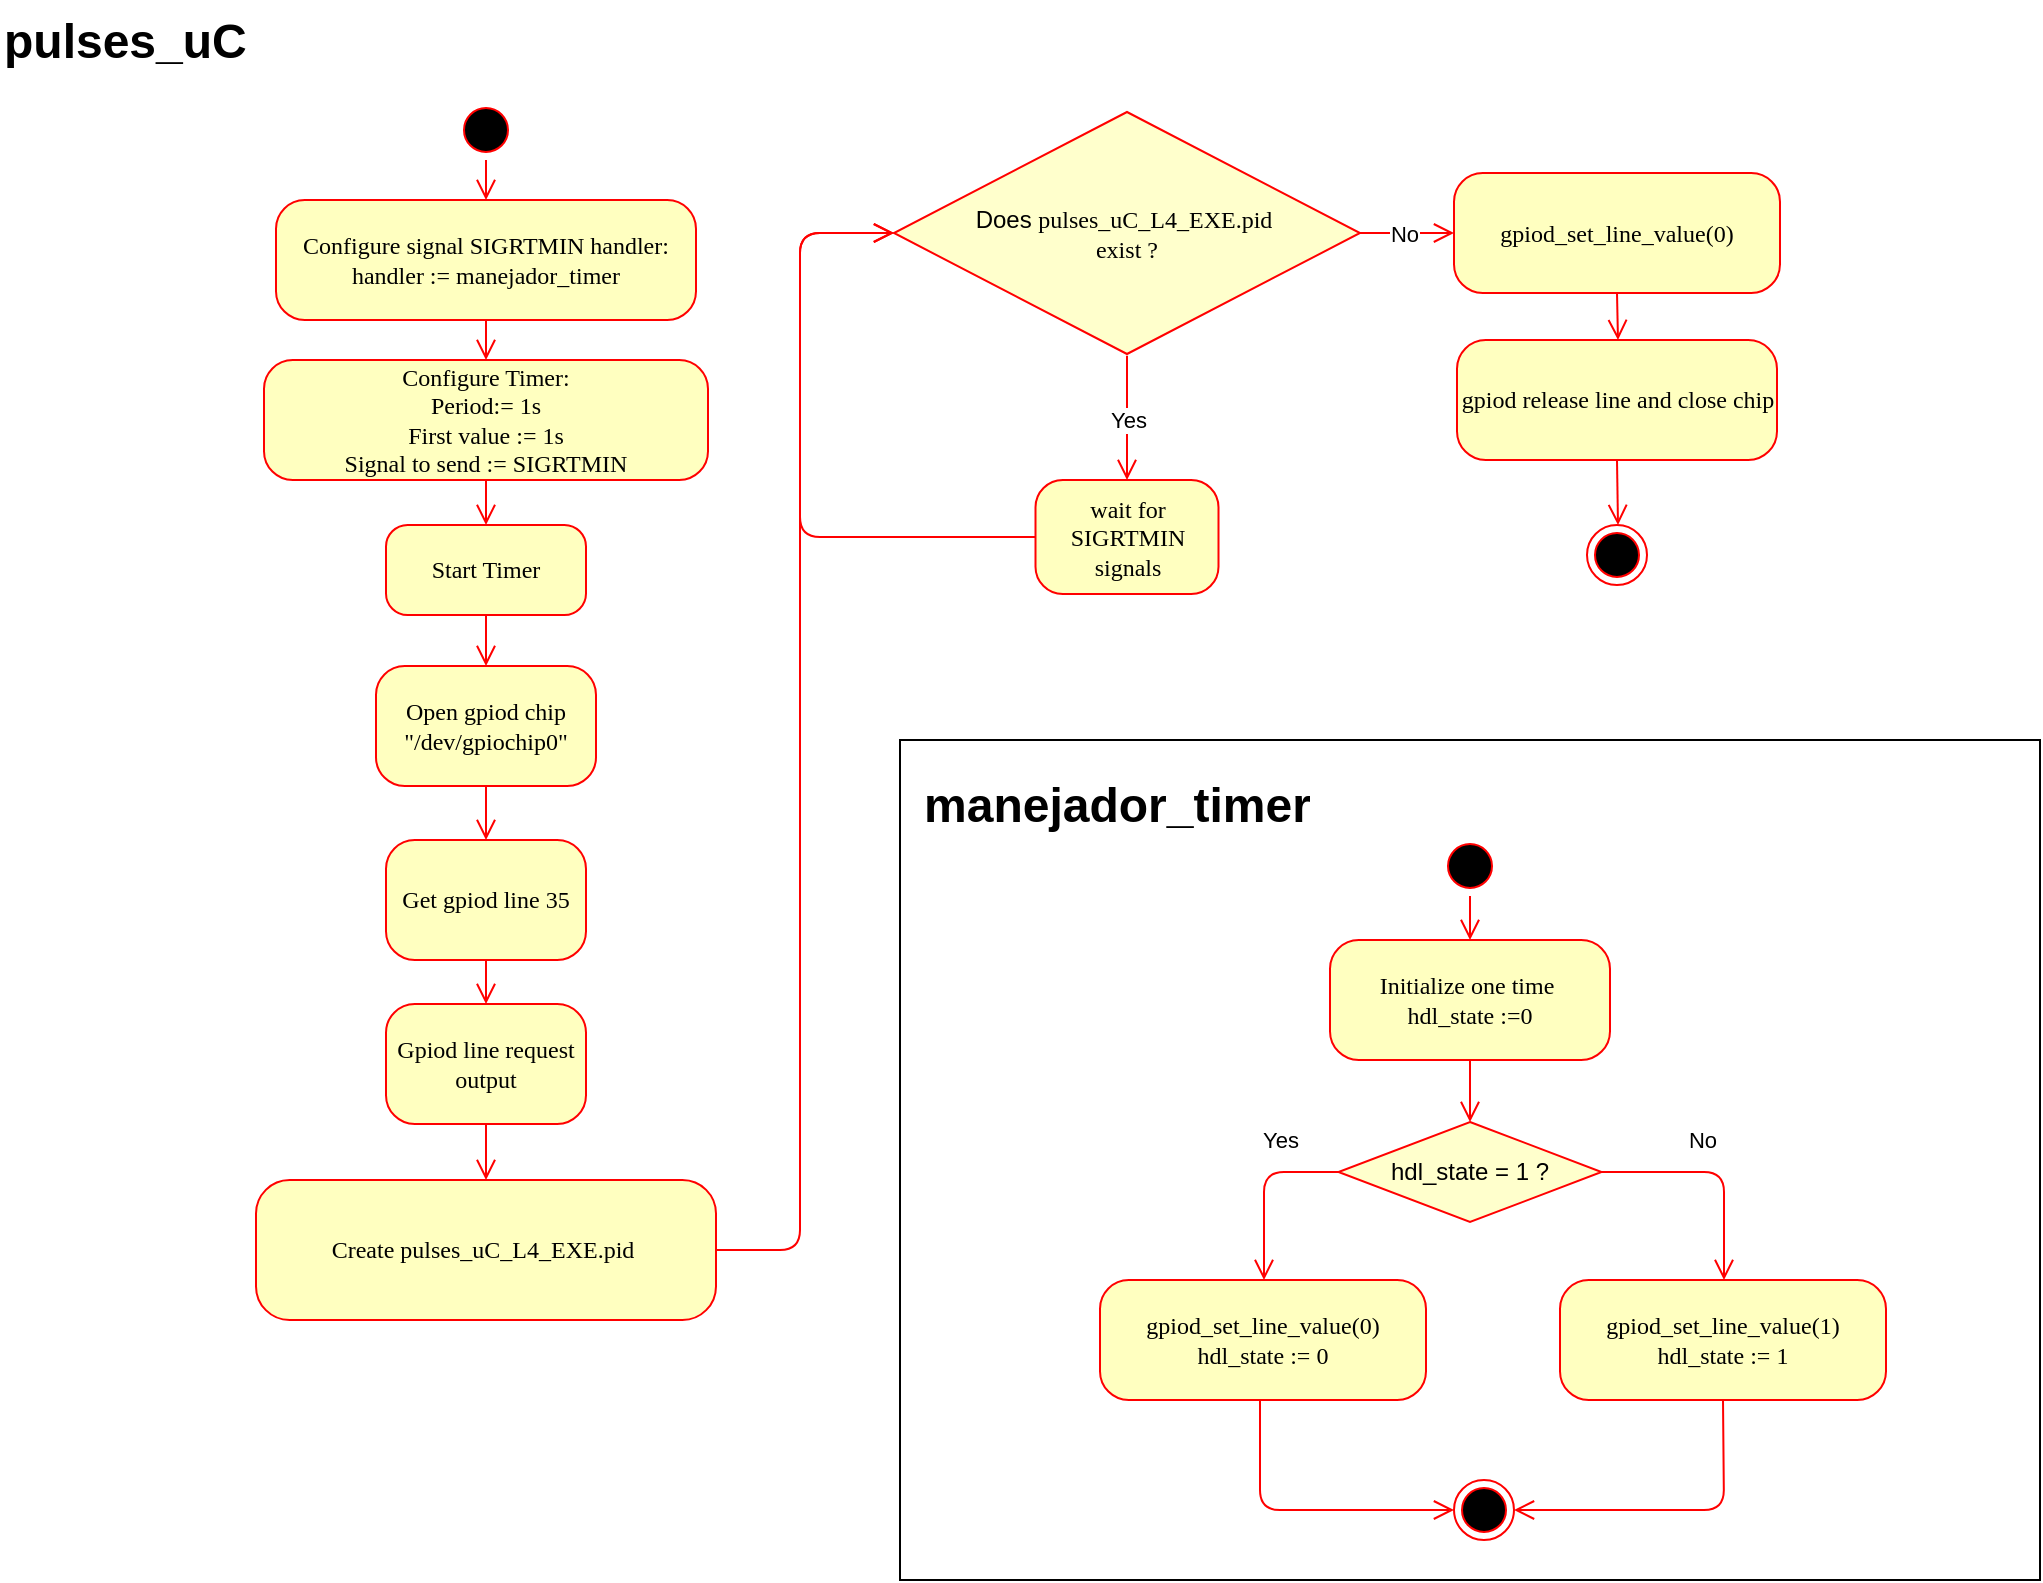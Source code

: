 <mxfile version="28.1.0">
  <diagram name="Page-1" id="58cdce13-f638-feb5-8d6f-7d28b1aa9fa0">
    <mxGraphModel dx="1620" dy="767" grid="1" gridSize="10" guides="1" tooltips="1" connect="1" arrows="1" fold="1" page="1" pageScale="1" pageWidth="1100" pageHeight="850" background="none" math="0" shadow="0">
      <root>
        <mxCell id="0" />
        <mxCell id="1" parent="0" />
        <mxCell id="7-AAWcbsmadOOj0Ici0_-35" value="" style="rounded=0;whiteSpace=wrap;html=1;" vertex="1" parent="1">
          <mxGeometry x="450" y="370" width="570" height="420" as="geometry" />
        </mxCell>
        <mxCell id="382b91b5511bd0f7-1" value="" style="ellipse;html=1;shape=startState;fillColor=#000000;strokeColor=#ff0000;rounded=1;shadow=0;comic=0;labelBackgroundColor=none;fontFamily=Verdana;fontSize=12;fontColor=#000000;align=center;direction=south;" parent="1" vertex="1">
          <mxGeometry x="228" y="50" width="30" height="30" as="geometry" />
        </mxCell>
        <mxCell id="382b91b5511bd0f7-6" value="Configure signal SIGRTMIN handler:&lt;div&gt;handler := manejador_timer&lt;/div&gt;" style="rounded=1;whiteSpace=wrap;html=1;arcSize=24;fillColor=#ffffc0;strokeColor=#FF0000;shadow=0;comic=0;labelBackgroundColor=none;fontFamily=Verdana;fontSize=12;fontColor=#000000;align=center;" parent="1" vertex="1">
          <mxGeometry x="138" y="100" width="210" height="60" as="geometry" />
        </mxCell>
        <mxCell id="2a3bc250acf0617d-9" style="edgeStyle=orthogonalEdgeStyle;html=1;labelBackgroundColor=none;endArrow=open;endSize=8;strokeColor=#ff0000;fontFamily=Verdana;fontSize=12;align=left;" parent="1" source="382b91b5511bd0f7-1" target="382b91b5511bd0f7-6" edge="1">
          <mxGeometry relative="1" as="geometry" />
        </mxCell>
        <mxCell id="3cde6dad864a17aa-7" style="edgeStyle=elbowEdgeStyle;html=1;labelBackgroundColor=none;endArrow=open;endSize=8;strokeColor=#ff0000;fontFamily=Verdana;fontSize=12;align=left;entryX=0;entryY=0.5;exitX=1;exitY=0.5;exitDx=0;exitDy=0;entryDx=0;entryDy=0;" parent="1" source="7-AAWcbsmadOOj0Ici0_-5" target="-b5_aeEiTCpsvocbng9k-6" edge="1">
          <mxGeometry relative="1" as="geometry">
            <mxPoint x="800.944" y="-169" as="sourcePoint" />
            <mxPoint x="800.5" y="-294" as="targetPoint" />
            <Array as="points">
              <mxPoint x="400" y="110" />
            </Array>
          </mxGeometry>
        </mxCell>
        <mxCell id="24f968d109e7d6b4-3" value="" style="ellipse;html=1;shape=endState;fillColor=#000000;strokeColor=#ff0000;rounded=1;shadow=0;comic=0;labelBackgroundColor=none;fontFamily=Verdana;fontSize=12;fontColor=#000000;align=center;" parent="1" vertex="1">
          <mxGeometry x="793.5" y="262.5" width="30" height="30" as="geometry" />
        </mxCell>
        <mxCell id="-b5_aeEiTCpsvocbng9k-2" value="Configure Timer:&lt;div&gt;Period:= 1s&lt;/div&gt;&lt;div&gt;First value := 1s&lt;/div&gt;&lt;div&gt;Signal to send := SIGRTMIN&lt;/div&gt;" style="rounded=1;whiteSpace=wrap;html=1;arcSize=24;fillColor=#ffffc0;strokeColor=#ff0000;shadow=0;comic=0;labelBackgroundColor=none;fontFamily=Verdana;fontSize=12;fontColor=#000000;align=center;" parent="1" vertex="1">
          <mxGeometry x="132" y="180" width="222" height="60" as="geometry" />
        </mxCell>
        <mxCell id="-b5_aeEiTCpsvocbng9k-3" style="edgeStyle=orthogonalEdgeStyle;html=1;labelBackgroundColor=none;endArrow=open;endSize=8;strokeColor=#ff0000;fontFamily=Verdana;fontSize=12;align=left;entryX=0.5;entryY=0;entryDx=0;entryDy=0;exitX=0.5;exitY=1;exitDx=0;exitDy=0;" parent="1" target="-b5_aeEiTCpsvocbng9k-2" edge="1" source="382b91b5511bd0f7-6">
          <mxGeometry relative="1" as="geometry">
            <mxPoint x="242.7" y="181" as="sourcePoint" />
            <mxPoint x="242.7" y="231" as="targetPoint" />
          </mxGeometry>
        </mxCell>
        <mxCell id="-b5_aeEiTCpsvocbng9k-6" value="Does&amp;nbsp;&lt;span style=&quot;font-family: Verdana;&quot;&gt;pulses_uC_L4_EXE.pid&lt;/span&gt;&lt;span style=&quot;font-family: Verdana;&quot;&gt;&amp;nbsp;&lt;/span&gt;&lt;div&gt;&lt;span style=&quot;font-family: Verdana;&quot;&gt;exist ?&lt;/span&gt;&lt;/div&gt;" style="rhombus;whiteSpace=wrap;html=1;fillColor=#FFFFCC;strokeColor=#FF0000;" parent="1" vertex="1">
          <mxGeometry x="447" y="56" width="233" height="121" as="geometry" />
        </mxCell>
        <mxCell id="-b5_aeEiTCpsvocbng9k-17" style="edgeStyle=elbowEdgeStyle;html=1;labelBackgroundColor=none;endArrow=open;endSize=8;strokeColor=#ff0000;fontFamily=Verdana;fontSize=12;align=left;entryX=0.5;entryY=0;entryDx=0;entryDy=0;exitX=0.5;exitY=1.007;exitDx=0;exitDy=0;exitPerimeter=0;elbow=horizontal;" parent="1" source="-b5_aeEiTCpsvocbng9k-6" target="HqLHzUmemBixosrZDxwC-1" edge="1">
          <mxGeometry relative="1" as="geometry">
            <mxPoint x="613.5" y="173" as="sourcePoint" />
            <mxPoint x="611.5" y="181" as="targetPoint" />
            <Array as="points" />
          </mxGeometry>
        </mxCell>
        <mxCell id="7-AAWcbsmadOOj0Ici0_-13" value="Yes" style="edgeLabel;html=1;align=center;verticalAlign=middle;resizable=0;points=[];" vertex="1" connectable="0" parent="-b5_aeEiTCpsvocbng9k-17">
          <mxGeometry x="0.191" y="-1" relative="1" as="geometry">
            <mxPoint x="1" y="-5" as="offset" />
          </mxGeometry>
        </mxCell>
        <mxCell id="-b5_aeEiTCpsvocbng9k-18" value="gpiod_set_line_value(0)" style="rounded=1;whiteSpace=wrap;html=1;arcSize=24;fillColor=#ffffc0;strokeColor=#ff0000;shadow=0;comic=0;labelBackgroundColor=none;fontFamily=Verdana;fontSize=12;fontColor=#000000;align=center;" parent="1" vertex="1">
          <mxGeometry x="727" y="86.5" width="163" height="60" as="geometry" />
        </mxCell>
        <mxCell id="-b5_aeEiTCpsvocbng9k-21" style="edgeStyle=elbowEdgeStyle;html=1;labelBackgroundColor=none;endArrow=open;endSize=8;strokeColor=#ff0000;fontFamily=Verdana;fontSize=12;align=left;entryX=0;entryY=0.5;entryDx=0;entryDy=0;exitX=1;exitY=0.5;exitDx=0;exitDy=0;elbow=vertical;" parent="1" source="-b5_aeEiTCpsvocbng9k-6" target="-b5_aeEiTCpsvocbng9k-18" edge="1">
          <mxGeometry relative="1" as="geometry">
            <mxPoint x="590" y="363" as="sourcePoint" />
            <mxPoint x="471" y="446.5" as="targetPoint" />
            <Array as="points" />
          </mxGeometry>
        </mxCell>
        <mxCell id="-b5_aeEiTCpsvocbng9k-23" value="No" style="edgeLabel;html=1;align=center;verticalAlign=middle;resizable=0;points=[];" parent="-b5_aeEiTCpsvocbng9k-21" vertex="1" connectable="0">
          <mxGeometry x="0.173" relative="1" as="geometry">
            <mxPoint x="-6" as="offset" />
          </mxGeometry>
        </mxCell>
        <mxCell id="-b5_aeEiTCpsvocbng9k-25" value="&lt;h1 style=&quot;margin-top: 0px;&quot;&gt;pulses_uC&lt;/h1&gt;" style="text;html=1;whiteSpace=wrap;overflow=hidden;rounded=0;" parent="1" vertex="1">
          <mxGeometry width="130" height="50" as="geometry" />
        </mxCell>
        <mxCell id="HqLHzUmemBixosrZDxwC-1" value="wait for SIGRTMIN signals" style="rounded=1;whiteSpace=wrap;html=1;arcSize=24;fillColor=#ffffc0;strokeColor=#ff0000;shadow=0;comic=0;labelBackgroundColor=none;fontFamily=Verdana;fontSize=12;fontColor=#000000;align=center;" parent="1" vertex="1">
          <mxGeometry x="517.75" y="240" width="91.5" height="57" as="geometry" />
        </mxCell>
        <mxCell id="HqLHzUmemBixosrZDxwC-2" style="edgeStyle=elbowEdgeStyle;html=1;labelBackgroundColor=none;endArrow=open;endSize=8;strokeColor=#ff0000;fontFamily=Verdana;fontSize=12;align=left;exitX=0;exitY=0.5;exitDx=0;exitDy=0;entryX=0;entryY=0.5;entryDx=0;entryDy=0;" parent="1" source="HqLHzUmemBixosrZDxwC-1" target="-b5_aeEiTCpsvocbng9k-6" edge="1">
          <mxGeometry relative="1" as="geometry">
            <mxPoint x="506.5" y="330.5" as="sourcePoint" />
            <mxPoint x="390" y="150" as="targetPoint" />
            <Array as="points">
              <mxPoint x="400" y="200" />
            </Array>
          </mxGeometry>
        </mxCell>
        <mxCell id="7-AAWcbsmadOOj0Ici0_-1" value="Start Timer" style="rounded=1;whiteSpace=wrap;html=1;arcSize=24;fillColor=#ffffc0;strokeColor=#ff0000;shadow=0;comic=0;labelBackgroundColor=none;fontFamily=Verdana;fontSize=12;fontColor=#000000;align=center;" vertex="1" parent="1">
          <mxGeometry x="193" y="262.5" width="100" height="45" as="geometry" />
        </mxCell>
        <mxCell id="7-AAWcbsmadOOj0Ici0_-2" value="Open gpiod chip &quot;/dev/gpiochip0&quot;" style="rounded=1;whiteSpace=wrap;html=1;arcSize=24;fillColor=#ffffc0;strokeColor=#ff0000;shadow=0;comic=0;labelBackgroundColor=none;fontFamily=Verdana;fontSize=12;fontColor=#000000;align=center;" vertex="1" parent="1">
          <mxGeometry x="188" y="333" width="110" height="60" as="geometry" />
        </mxCell>
        <mxCell id="7-AAWcbsmadOOj0Ici0_-3" value="Get gpiod line 35" style="rounded=1;whiteSpace=wrap;html=1;arcSize=24;fillColor=#ffffc0;strokeColor=#ff0000;shadow=0;comic=0;labelBackgroundColor=none;fontFamily=Verdana;fontSize=12;fontColor=#000000;align=center;" vertex="1" parent="1">
          <mxGeometry x="193" y="420" width="100" height="60" as="geometry" />
        </mxCell>
        <mxCell id="7-AAWcbsmadOOj0Ici0_-4" value="Gpiod line request output" style="rounded=1;whiteSpace=wrap;html=1;arcSize=24;fillColor=#ffffc0;strokeColor=#ff0000;shadow=0;comic=0;labelBackgroundColor=none;fontFamily=Verdana;fontSize=12;fontColor=#000000;align=center;" vertex="1" parent="1">
          <mxGeometry x="193" y="502" width="100" height="60" as="geometry" />
        </mxCell>
        <mxCell id="7-AAWcbsmadOOj0Ici0_-5" value="Create pulses_uC_L4_EXE.pid&amp;nbsp;" style="rounded=1;whiteSpace=wrap;html=1;arcSize=24;fillColor=#ffffc0;strokeColor=#ff0000;shadow=0;comic=0;labelBackgroundColor=none;fontFamily=Verdana;fontSize=12;fontColor=#000000;align=center;" vertex="1" parent="1">
          <mxGeometry x="128" y="590" width="230" height="70" as="geometry" />
        </mxCell>
        <mxCell id="7-AAWcbsmadOOj0Ici0_-7" style="edgeStyle=orthogonalEdgeStyle;html=1;labelBackgroundColor=none;endArrow=open;endSize=8;strokeColor=#ff0000;fontFamily=Verdana;fontSize=12;align=left;exitX=0.5;exitY=1;exitDx=0;exitDy=0;" edge="1" parent="1" source="-b5_aeEiTCpsvocbng9k-2" target="7-AAWcbsmadOOj0Ici0_-1">
          <mxGeometry relative="1" as="geometry">
            <mxPoint x="290" y="160" as="sourcePoint" />
            <mxPoint x="290" y="180" as="targetPoint" />
          </mxGeometry>
        </mxCell>
        <mxCell id="7-AAWcbsmadOOj0Ici0_-8" style="edgeStyle=orthogonalEdgeStyle;html=1;labelBackgroundColor=none;endArrow=open;endSize=8;strokeColor=#ff0000;fontFamily=Verdana;fontSize=12;align=left;exitX=0.5;exitY=1;exitDx=0;exitDy=0;entryX=0.5;entryY=0;entryDx=0;entryDy=0;" edge="1" parent="1" source="7-AAWcbsmadOOj0Ici0_-1" target="7-AAWcbsmadOOj0Ici0_-2">
          <mxGeometry relative="1" as="geometry">
            <mxPoint x="330" y="320" as="sourcePoint" />
            <mxPoint x="330" y="343" as="targetPoint" />
            <Array as="points">
              <mxPoint x="243" y="330" />
              <mxPoint x="243" y="330" />
            </Array>
          </mxGeometry>
        </mxCell>
        <mxCell id="7-AAWcbsmadOOj0Ici0_-9" style="edgeStyle=orthogonalEdgeStyle;html=1;labelBackgroundColor=none;endArrow=open;endSize=8;strokeColor=#ff0000;fontFamily=Verdana;fontSize=12;align=left;entryX=0.5;entryY=0;entryDx=0;entryDy=0;exitX=0.5;exitY=1;exitDx=0;exitDy=0;" edge="1" parent="1" source="7-AAWcbsmadOOj0Ici0_-2" target="7-AAWcbsmadOOj0Ici0_-3">
          <mxGeometry relative="1" as="geometry">
            <mxPoint x="243" y="400" as="sourcePoint" />
            <mxPoint x="340" y="363" as="targetPoint" />
          </mxGeometry>
        </mxCell>
        <mxCell id="7-AAWcbsmadOOj0Ici0_-11" style="edgeStyle=orthogonalEdgeStyle;html=1;labelBackgroundColor=none;endArrow=open;endSize=8;strokeColor=#ff0000;fontFamily=Verdana;fontSize=12;align=left;entryX=0.5;entryY=0;entryDx=0;entryDy=0;exitX=0.5;exitY=1;exitDx=0;exitDy=0;" edge="1" parent="1" source="7-AAWcbsmadOOj0Ici0_-3" target="7-AAWcbsmadOOj0Ici0_-4">
          <mxGeometry relative="1" as="geometry">
            <mxPoint x="320" y="410" as="sourcePoint" />
            <mxPoint x="320" y="437" as="targetPoint" />
          </mxGeometry>
        </mxCell>
        <mxCell id="7-AAWcbsmadOOj0Ici0_-12" style="edgeStyle=orthogonalEdgeStyle;html=1;labelBackgroundColor=none;endArrow=open;endSize=8;strokeColor=#ff0000;fontFamily=Verdana;fontSize=12;align=left;entryX=0.5;entryY=0;entryDx=0;entryDy=0;exitX=0.5;exitY=1;exitDx=0;exitDy=0;" edge="1" parent="1" source="7-AAWcbsmadOOj0Ici0_-4" target="7-AAWcbsmadOOj0Ici0_-5">
          <mxGeometry relative="1" as="geometry">
            <mxPoint x="410" y="510" as="sourcePoint" />
            <mxPoint x="410" y="532" as="targetPoint" />
          </mxGeometry>
        </mxCell>
        <mxCell id="7-AAWcbsmadOOj0Ici0_-14" value="gpiod release line and close chip" style="rounded=1;whiteSpace=wrap;html=1;arcSize=24;fillColor=#ffffc0;strokeColor=#ff0000;shadow=0;comic=0;labelBackgroundColor=none;fontFamily=Verdana;fontSize=12;fontColor=#000000;align=center;" vertex="1" parent="1">
          <mxGeometry x="728.5" y="170" width="160" height="60" as="geometry" />
        </mxCell>
        <mxCell id="7-AAWcbsmadOOj0Ici0_-15" style="edgeStyle=elbowEdgeStyle;html=1;labelBackgroundColor=none;endArrow=open;endSize=8;strokeColor=#ff0000;fontFamily=Verdana;fontSize=12;align=left;exitX=0.5;exitY=1;exitDx=0;exitDy=0;elbow=horizontal;entryX=0.5;entryY=0;entryDx=0;entryDy=0;" edge="1" parent="1" source="-b5_aeEiTCpsvocbng9k-18" target="7-AAWcbsmadOOj0Ici0_-14">
          <mxGeometry relative="1" as="geometry">
            <mxPoint x="760" y="240" as="sourcePoint" />
            <mxPoint x="810" y="170" as="targetPoint" />
            <Array as="points">
              <mxPoint x="809" y="220" />
            </Array>
          </mxGeometry>
        </mxCell>
        <mxCell id="7-AAWcbsmadOOj0Ici0_-17" style="edgeStyle=elbowEdgeStyle;html=1;labelBackgroundColor=none;endArrow=open;endSize=8;strokeColor=#ff0000;fontFamily=Verdana;fontSize=12;align=left;exitX=0.5;exitY=1;exitDx=0;exitDy=0;elbow=horizontal;entryX=0.5;entryY=0;entryDx=0;entryDy=0;" edge="1" parent="1" source="7-AAWcbsmadOOj0Ici0_-14" target="24f968d109e7d6b4-3">
          <mxGeometry relative="1" as="geometry">
            <mxPoint x="850" y="160" as="sourcePoint" />
            <mxPoint x="850" y="183" as="targetPoint" />
            <Array as="points">
              <mxPoint x="809" y="250" />
            </Array>
          </mxGeometry>
        </mxCell>
        <mxCell id="7-AAWcbsmadOOj0Ici0_-18" value="&lt;h1 style=&quot;margin-top: 0px;&quot;&gt;manejador_timer&lt;/h1&gt;" style="text;html=1;whiteSpace=wrap;overflow=hidden;rounded=0;" vertex="1" parent="1">
          <mxGeometry x="460" y="382" width="220" height="78" as="geometry" />
        </mxCell>
        <mxCell id="7-AAWcbsmadOOj0Ici0_-19" value="" style="ellipse;html=1;shape=startState;fillColor=#000000;strokeColor=#ff0000;rounded=1;shadow=0;comic=0;labelBackgroundColor=none;fontFamily=Verdana;fontSize=12;fontColor=#000000;align=center;direction=south;" vertex="1" parent="1">
          <mxGeometry x="720" y="418" width="30" height="30" as="geometry" />
        </mxCell>
        <mxCell id="7-AAWcbsmadOOj0Ici0_-20" value="Initialize one time&amp;nbsp;&lt;div&gt;hdl_state :=0&lt;/div&gt;" style="rounded=1;whiteSpace=wrap;html=1;arcSize=24;fillColor=#ffffc0;strokeColor=#FF0000;shadow=0;comic=0;labelBackgroundColor=none;fontFamily=Verdana;fontSize=12;fontColor=#000000;align=center;" vertex="1" parent="1">
          <mxGeometry x="665" y="470" width="140" height="60" as="geometry" />
        </mxCell>
        <mxCell id="7-AAWcbsmadOOj0Ici0_-21" value="hdl_state = 1 ?" style="rhombus;whiteSpace=wrap;html=1;fillColor=#FFFFCC;strokeColor=#FF0000;" vertex="1" parent="1">
          <mxGeometry x="669.25" y="561" width="131.5" height="50" as="geometry" />
        </mxCell>
        <mxCell id="7-AAWcbsmadOOj0Ici0_-22" value="gpiod_set_line_value(0)&lt;div&gt;hdl_state := 0&lt;/div&gt;" style="rounded=1;whiteSpace=wrap;html=1;arcSize=24;fillColor=#ffffc0;strokeColor=#ff0000;shadow=0;comic=0;labelBackgroundColor=none;fontFamily=Verdana;fontSize=12;fontColor=#000000;align=center;" vertex="1" parent="1">
          <mxGeometry x="550" y="640" width="163" height="60" as="geometry" />
        </mxCell>
        <mxCell id="7-AAWcbsmadOOj0Ici0_-23" value="gpiod_set_line_value(1)&lt;div&gt;hdl_state := 1&lt;/div&gt;" style="rounded=1;whiteSpace=wrap;html=1;arcSize=24;fillColor=#ffffc0;strokeColor=#ff0000;shadow=0;comic=0;labelBackgroundColor=none;fontFamily=Verdana;fontSize=12;fontColor=#000000;align=center;" vertex="1" parent="1">
          <mxGeometry x="780" y="640" width="163" height="60" as="geometry" />
        </mxCell>
        <mxCell id="7-AAWcbsmadOOj0Ici0_-24" style="edgeStyle=elbowEdgeStyle;html=1;labelBackgroundColor=none;endArrow=open;endSize=8;strokeColor=#ff0000;fontFamily=Verdana;fontSize=12;align=left;exitX=1;exitY=0.5;exitDx=0;exitDy=0;elbow=horizontal;entryX=0.5;entryY=0;entryDx=0;entryDy=0;" edge="1" parent="1" source="7-AAWcbsmadOOj0Ici0_-19" target="7-AAWcbsmadOOj0Ici0_-20">
          <mxGeometry relative="1" as="geometry">
            <mxPoint x="890" y="280" as="sourcePoint" />
            <mxPoint x="890" y="313" as="targetPoint" />
            <Array as="points" />
          </mxGeometry>
        </mxCell>
        <mxCell id="7-AAWcbsmadOOj0Ici0_-25" style="edgeStyle=elbowEdgeStyle;html=1;labelBackgroundColor=none;endArrow=open;endSize=8;strokeColor=#ff0000;fontFamily=Verdana;fontSize=12;align=left;exitX=0.5;exitY=1;exitDx=0;exitDy=0;elbow=horizontal;entryX=0.5;entryY=0;entryDx=0;entryDy=0;" edge="1" parent="1" source="7-AAWcbsmadOOj0Ici0_-20" target="7-AAWcbsmadOOj0Ici0_-21">
          <mxGeometry relative="1" as="geometry">
            <mxPoint x="840" y="470" as="sourcePoint" />
            <mxPoint x="840" y="492" as="targetPoint" />
            <Array as="points" />
          </mxGeometry>
        </mxCell>
        <mxCell id="7-AAWcbsmadOOj0Ici0_-26" style="edgeStyle=elbowEdgeStyle;html=1;labelBackgroundColor=none;endArrow=open;endSize=8;strokeColor=#ff0000;fontFamily=Verdana;fontSize=12;align=left;exitX=0;exitY=0.5;exitDx=0;exitDy=0;elbow=horizontal;entryX=0.5;entryY=0;entryDx=0;entryDy=0;" edge="1" parent="1" source="7-AAWcbsmadOOj0Ici0_-21" target="7-AAWcbsmadOOj0Ici0_-22">
          <mxGeometry relative="1" as="geometry">
            <mxPoint x="850" y="570" as="sourcePoint" />
            <mxPoint x="850" y="601" as="targetPoint" />
            <Array as="points">
              <mxPoint x="632" y="610" />
            </Array>
          </mxGeometry>
        </mxCell>
        <mxCell id="7-AAWcbsmadOOj0Ici0_-29" value="Yes" style="edgeLabel;html=1;align=center;verticalAlign=middle;resizable=0;points=[];" vertex="1" connectable="0" parent="7-AAWcbsmadOOj0Ici0_-26">
          <mxGeometry x="-0.351" y="-1" relative="1" as="geometry">
            <mxPoint y="-15" as="offset" />
          </mxGeometry>
        </mxCell>
        <mxCell id="7-AAWcbsmadOOj0Ici0_-28" style="edgeStyle=elbowEdgeStyle;html=1;labelBackgroundColor=none;endArrow=open;endSize=8;strokeColor=#ff0000;fontFamily=Verdana;fontSize=12;align=left;exitX=1;exitY=0.5;exitDx=0;exitDy=0;elbow=horizontal;entryX=0.5;entryY=0;entryDx=0;entryDy=0;" edge="1" parent="1" source="7-AAWcbsmadOOj0Ici0_-21" target="7-AAWcbsmadOOj0Ici0_-23">
          <mxGeometry relative="1" as="geometry">
            <mxPoint x="827" y="610" as="sourcePoint" />
            <mxPoint x="790" y="664" as="targetPoint" />
            <Array as="points">
              <mxPoint x="862" y="600" />
            </Array>
          </mxGeometry>
        </mxCell>
        <mxCell id="7-AAWcbsmadOOj0Ici0_-30" value="No" style="edgeLabel;html=1;align=center;verticalAlign=middle;resizable=0;points=[];" vertex="1" connectable="0" parent="7-AAWcbsmadOOj0Ici0_-28">
          <mxGeometry x="-0.132" y="3" relative="1" as="geometry">
            <mxPoint y="-13" as="offset" />
          </mxGeometry>
        </mxCell>
        <mxCell id="7-AAWcbsmadOOj0Ici0_-31" value="" style="ellipse;html=1;shape=endState;fillColor=#000000;strokeColor=#ff0000;rounded=1;shadow=0;comic=0;labelBackgroundColor=none;fontFamily=Verdana;fontSize=12;fontColor=#000000;align=center;" vertex="1" parent="1">
          <mxGeometry x="727" y="740" width="30" height="30" as="geometry" />
        </mxCell>
        <mxCell id="7-AAWcbsmadOOj0Ici0_-32" style="edgeStyle=elbowEdgeStyle;html=1;labelBackgroundColor=none;endArrow=open;endSize=8;strokeColor=#ff0000;fontFamily=Verdana;fontSize=12;align=left;elbow=horizontal;entryX=0;entryY=0.5;entryDx=0;entryDy=0;" edge="1" parent="1" target="7-AAWcbsmadOOj0Ici0_-31">
          <mxGeometry relative="1" as="geometry">
            <mxPoint x="630" y="700" as="sourcePoint" />
            <mxPoint x="760" y="704" as="targetPoint" />
            <Array as="points">
              <mxPoint x="630" y="740" />
            </Array>
          </mxGeometry>
        </mxCell>
        <mxCell id="7-AAWcbsmadOOj0Ici0_-34" style="edgeStyle=elbowEdgeStyle;html=1;labelBackgroundColor=none;endArrow=open;endSize=8;strokeColor=#ff0000;fontFamily=Verdana;fontSize=12;align=left;elbow=horizontal;entryX=1;entryY=0.5;entryDx=0;entryDy=0;exitX=0.5;exitY=1;exitDx=0;exitDy=0;" edge="1" parent="1" source="7-AAWcbsmadOOj0Ici0_-23" target="7-AAWcbsmadOOj0Ici0_-31">
          <mxGeometry relative="1" as="geometry">
            <mxPoint x="940" y="750" as="sourcePoint" />
            <mxPoint x="1037" y="805" as="targetPoint" />
            <Array as="points">
              <mxPoint x="862" y="760" />
            </Array>
          </mxGeometry>
        </mxCell>
      </root>
    </mxGraphModel>
  </diagram>
</mxfile>
